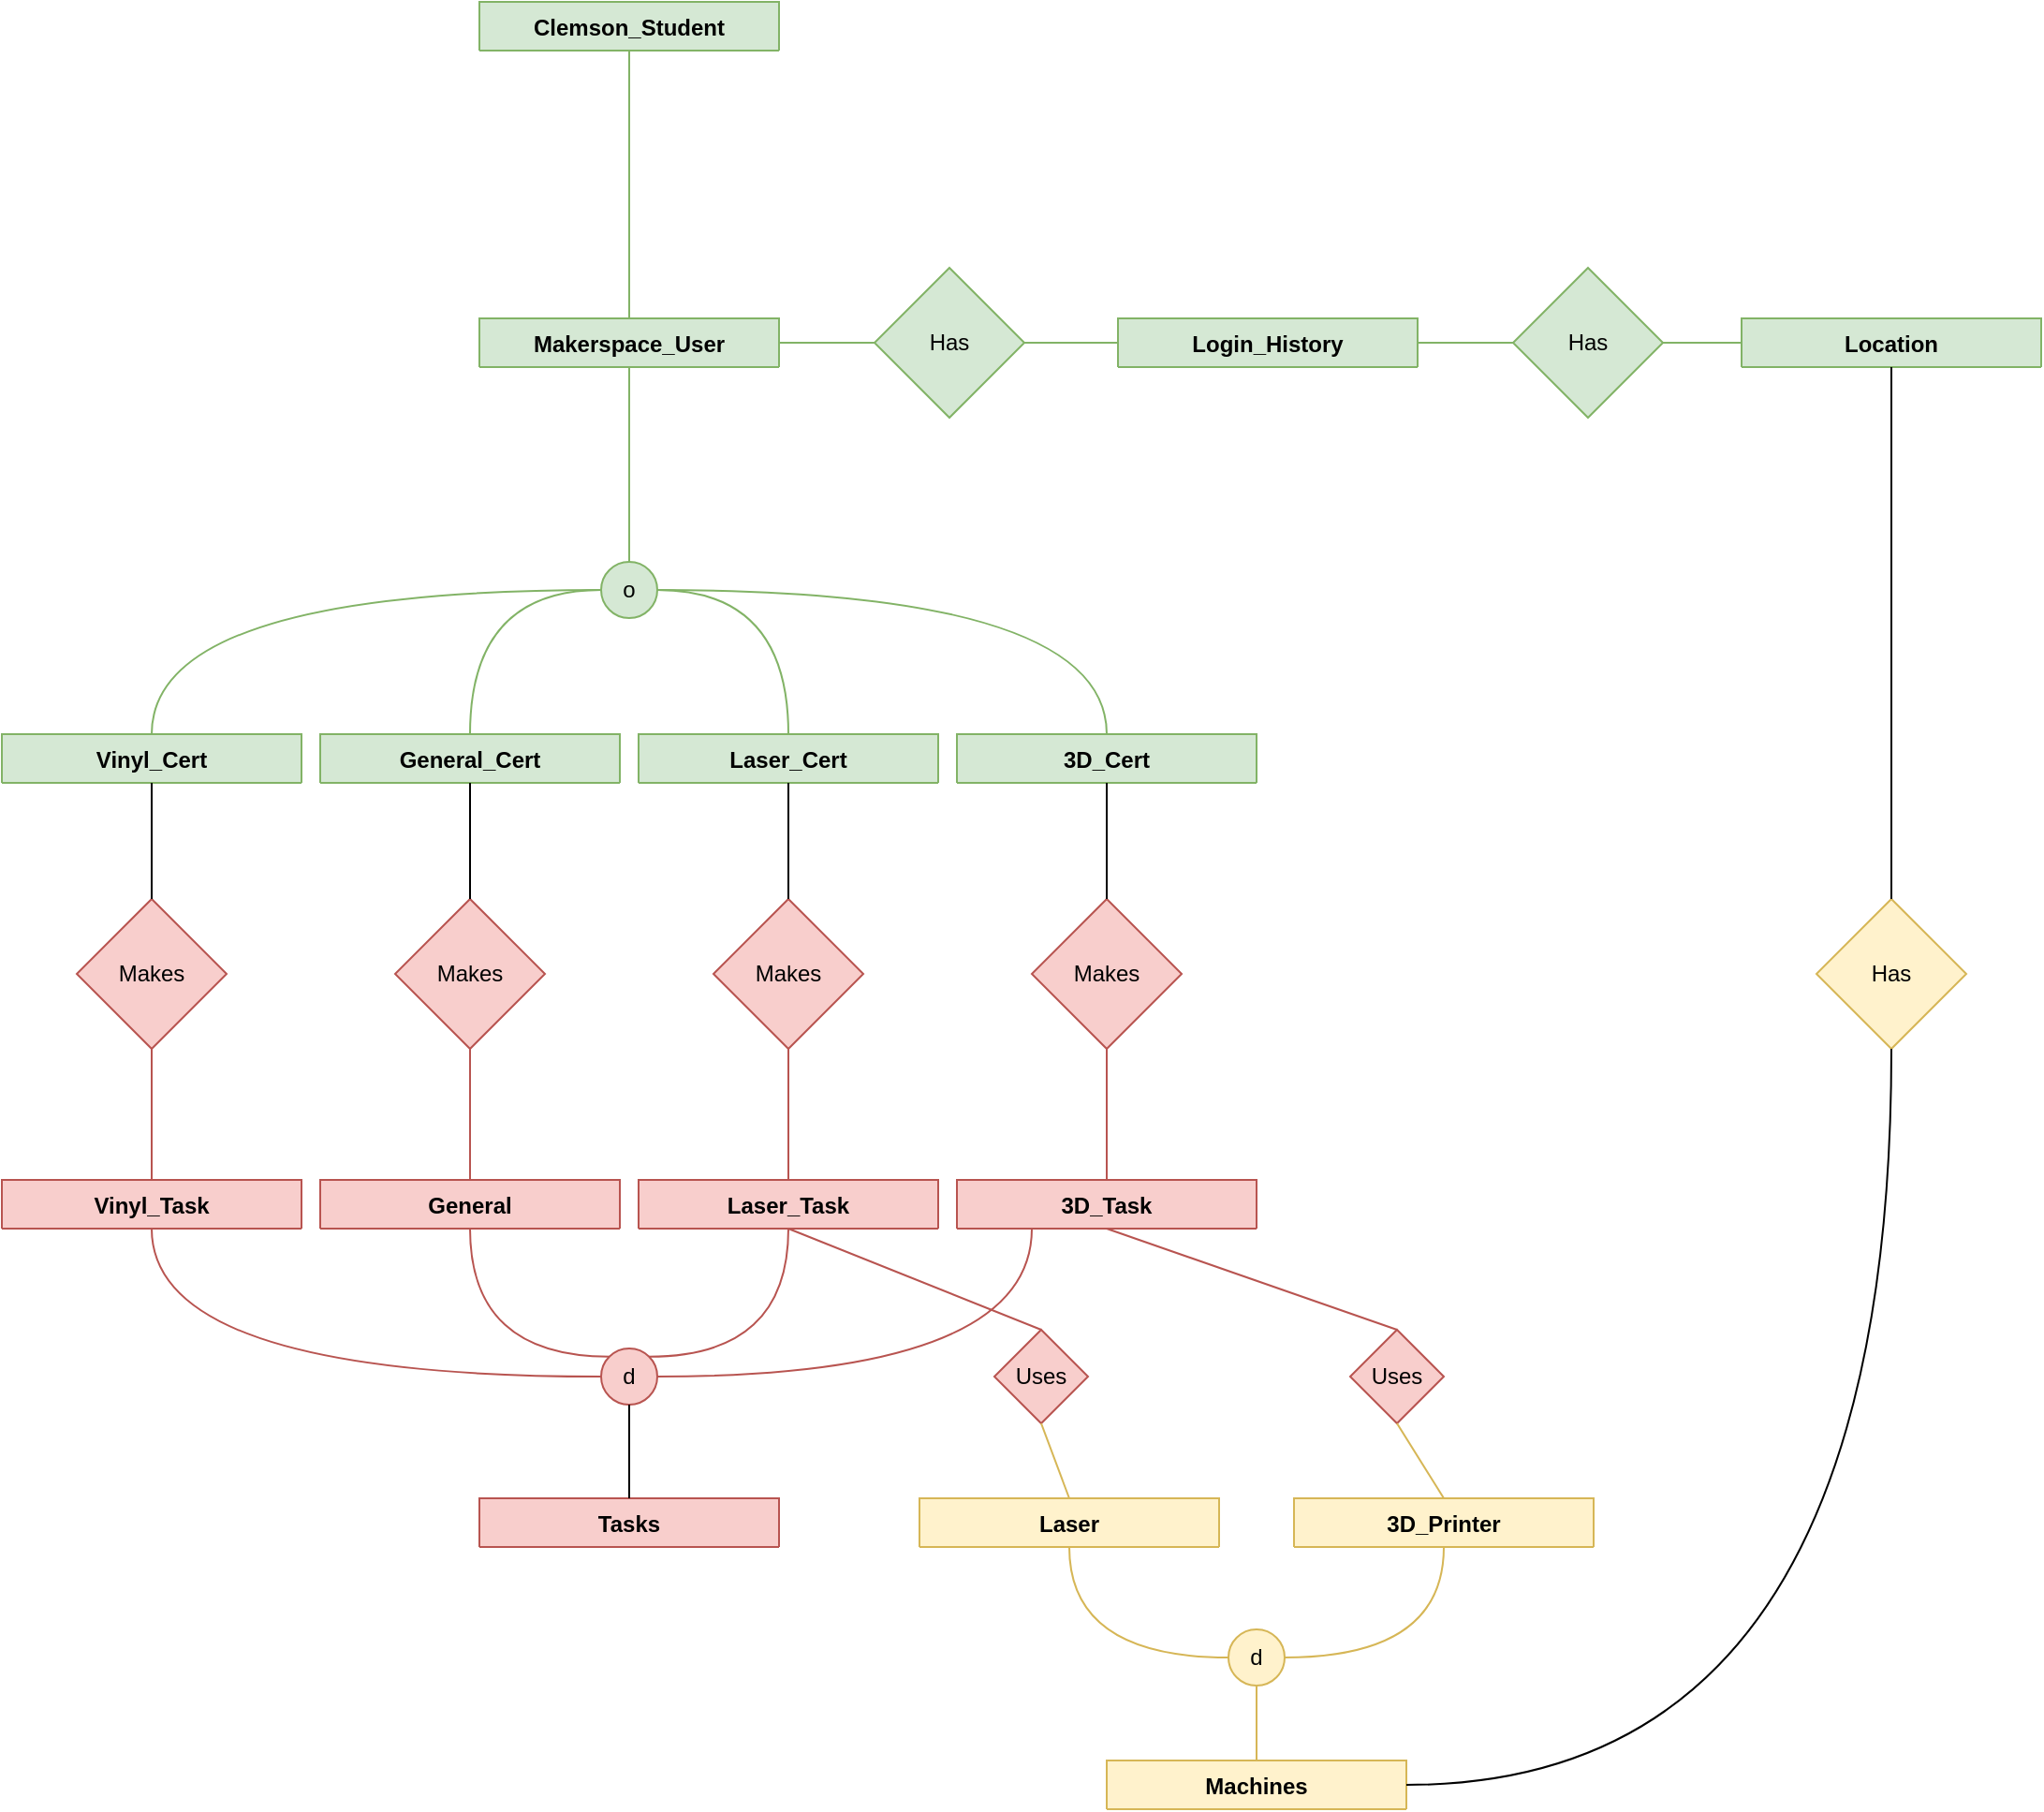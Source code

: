 <mxfile version="12.6.8" type="google"><diagram id="C5RBs43oDa-KdzZeNtuy" name="Page-1"><mxGraphModel dx="1422" dy="704" grid="0" gridSize="10" guides="1" tooltips="1" connect="1" arrows="1" fold="1" page="1" pageScale="1" pageWidth="1169" pageHeight="1654" math="0" shadow="0"><root><mxCell id="WIyWlLk6GJQsqaUBKTNV-0"/><mxCell id="WIyWlLk6GJQsqaUBKTNV-1" parent="WIyWlLk6GJQsqaUBKTNV-0"/><mxCell id="zkfFHV4jXpPFQw0GAbJ--51" value="Tasks" style="swimlane;fontStyle=1;childLayout=stackLayout;horizontal=1;startSize=26;horizontalStack=0;resizeParent=1;resizeLast=0;collapsible=1;marginBottom=0;rounded=0;shadow=0;strokeWidth=1;fillColor=#f8cecc;strokeColor=#b85450;" parent="WIyWlLk6GJQsqaUBKTNV-1" vertex="1" collapsed="1"><mxGeometry x="255" y="1050" width="160" height="26" as="geometry"><mxRectangle x="240" y="1050" width="160" height="78" as="alternateBounds"/></mxGeometry></mxCell><mxCell id="zkfFHV4jXpPFQw0GAbJ--52" value="CustomerId" style="shape=partialRectangle;top=0;left=0;right=0;bottom=1;align=left;verticalAlign=top;fillColor=none;spacingLeft=40;spacingRight=4;overflow=hidden;rotatable=0;points=[[0,0.5],[1,0.5]];portConstraint=eastwest;dropTarget=0;rounded=0;shadow=0;strokeWidth=1;fontStyle=4" parent="zkfFHV4jXpPFQw0GAbJ--51" vertex="1"><mxGeometry y="26" width="160" height="26" as="geometry"/></mxCell><mxCell id="zkfFHV4jXpPFQw0GAbJ--53" value="PK" style="shape=partialRectangle;top=0;left=0;bottom=0;fillColor=none;align=left;verticalAlign=top;spacingLeft=4;spacingRight=4;overflow=hidden;rotatable=0;points=[];portConstraint=eastwest;part=1;" parent="zkfFHV4jXpPFQw0GAbJ--52" vertex="1" connectable="0"><mxGeometry width="36" height="26" as="geometry"/></mxCell><mxCell id="zkfFHV4jXpPFQw0GAbJ--54" value="Name" style="shape=partialRectangle;top=0;left=0;right=0;bottom=0;align=left;verticalAlign=top;fillColor=none;spacingLeft=40;spacingRight=4;overflow=hidden;rotatable=0;points=[[0,0.5],[1,0.5]];portConstraint=eastwest;dropTarget=0;rounded=0;shadow=0;strokeWidth=1;" parent="zkfFHV4jXpPFQw0GAbJ--51" vertex="1"><mxGeometry y="52" width="160" height="26" as="geometry"/></mxCell><mxCell id="zkfFHV4jXpPFQw0GAbJ--55" value="" style="shape=partialRectangle;top=0;left=0;bottom=0;fillColor=none;align=left;verticalAlign=top;spacingLeft=4;spacingRight=4;overflow=hidden;rotatable=0;points=[];portConstraint=eastwest;part=1;" parent="zkfFHV4jXpPFQw0GAbJ--54" vertex="1" connectable="0"><mxGeometry width="36" height="26" as="geometry"/></mxCell><mxCell id="vNiiKmcuxu4YWB3SHlb8-1" value="3D_Task" style="swimlane;fontStyle=1;childLayout=stackLayout;horizontal=1;startSize=26;horizontalStack=0;resizeParent=1;resizeLast=0;collapsible=1;marginBottom=0;rounded=0;shadow=0;strokeWidth=1;fillColor=#f8cecc;strokeColor=#b85450;" parent="WIyWlLk6GJQsqaUBKTNV-1" vertex="1" collapsed="1"><mxGeometry x="510" y="880" width="160" height="26" as="geometry"><mxRectangle x="510" y="880" width="140" height="78" as="alternateBounds"/></mxGeometry></mxCell><mxCell id="vNiiKmcuxu4YWB3SHlb8-2" value="CustomerId" style="shape=partialRectangle;top=0;left=0;right=0;bottom=1;align=left;verticalAlign=top;fillColor=none;spacingLeft=40;spacingRight=4;overflow=hidden;rotatable=0;points=[[0,0.5],[1,0.5]];portConstraint=eastwest;dropTarget=0;rounded=0;shadow=0;strokeWidth=1;fontStyle=4" parent="vNiiKmcuxu4YWB3SHlb8-1" vertex="1"><mxGeometry y="26" width="160" height="26" as="geometry"/></mxCell><mxCell id="vNiiKmcuxu4YWB3SHlb8-3" value="PK" style="shape=partialRectangle;top=0;left=0;bottom=0;fillColor=none;align=left;verticalAlign=top;spacingLeft=4;spacingRight=4;overflow=hidden;rotatable=0;points=[];portConstraint=eastwest;part=1;" parent="vNiiKmcuxu4YWB3SHlb8-2" vertex="1" connectable="0"><mxGeometry width="36" height="26" as="geometry"/></mxCell><mxCell id="vNiiKmcuxu4YWB3SHlb8-4" value="Name" style="shape=partialRectangle;top=0;left=0;right=0;bottom=0;align=left;verticalAlign=top;fillColor=none;spacingLeft=40;spacingRight=4;overflow=hidden;rotatable=0;points=[[0,0.5],[1,0.5]];portConstraint=eastwest;dropTarget=0;rounded=0;shadow=0;strokeWidth=1;" parent="vNiiKmcuxu4YWB3SHlb8-1" vertex="1"><mxGeometry y="52" width="160" height="26" as="geometry"/></mxCell><mxCell id="vNiiKmcuxu4YWB3SHlb8-5" value="" style="shape=partialRectangle;top=0;left=0;bottom=0;fillColor=none;align=left;verticalAlign=top;spacingLeft=4;spacingRight=4;overflow=hidden;rotatable=0;points=[];portConstraint=eastwest;part=1;" parent="vNiiKmcuxu4YWB3SHlb8-4" vertex="1" connectable="0"><mxGeometry width="36" height="26" as="geometry"/></mxCell><mxCell id="vNiiKmcuxu4YWB3SHlb8-6" value="Vinyl_Task" style="swimlane;fontStyle=1;childLayout=stackLayout;horizontal=1;startSize=26;horizontalStack=0;resizeParent=1;resizeLast=0;collapsible=1;marginBottom=0;rounded=0;shadow=0;strokeWidth=1;fillColor=#f8cecc;strokeColor=#b85450;" parent="WIyWlLk6GJQsqaUBKTNV-1" vertex="1" collapsed="1"><mxGeometry y="880" width="160" height="26" as="geometry"><mxRectangle y="880" width="140" height="78" as="alternateBounds"/></mxGeometry></mxCell><mxCell id="vNiiKmcuxu4YWB3SHlb8-7" value="CustomerId" style="shape=partialRectangle;top=0;left=0;right=0;bottom=1;align=left;verticalAlign=top;fillColor=none;spacingLeft=40;spacingRight=4;overflow=hidden;rotatable=0;points=[[0,0.5],[1,0.5]];portConstraint=eastwest;dropTarget=0;rounded=0;shadow=0;strokeWidth=1;fontStyle=4" parent="vNiiKmcuxu4YWB3SHlb8-6" vertex="1"><mxGeometry y="26" width="160" height="26" as="geometry"/></mxCell><mxCell id="vNiiKmcuxu4YWB3SHlb8-8" value="PK" style="shape=partialRectangle;top=0;left=0;bottom=0;fillColor=none;align=left;verticalAlign=top;spacingLeft=4;spacingRight=4;overflow=hidden;rotatable=0;points=[];portConstraint=eastwest;part=1;" parent="vNiiKmcuxu4YWB3SHlb8-7" vertex="1" connectable="0"><mxGeometry width="36" height="26" as="geometry"/></mxCell><mxCell id="vNiiKmcuxu4YWB3SHlb8-9" value="Name" style="shape=partialRectangle;top=0;left=0;right=0;bottom=0;align=left;verticalAlign=top;fillColor=none;spacingLeft=40;spacingRight=4;overflow=hidden;rotatable=0;points=[[0,0.5],[1,0.5]];portConstraint=eastwest;dropTarget=0;rounded=0;shadow=0;strokeWidth=1;" parent="vNiiKmcuxu4YWB3SHlb8-6" vertex="1"><mxGeometry y="52" width="160" height="26" as="geometry"/></mxCell><mxCell id="vNiiKmcuxu4YWB3SHlb8-10" value="" style="shape=partialRectangle;top=0;left=0;bottom=0;fillColor=none;align=left;verticalAlign=top;spacingLeft=4;spacingRight=4;overflow=hidden;rotatable=0;points=[];portConstraint=eastwest;part=1;" parent="vNiiKmcuxu4YWB3SHlb8-9" vertex="1" connectable="0"><mxGeometry width="36" height="26" as="geometry"/></mxCell><mxCell id="vNiiKmcuxu4YWB3SHlb8-11" value="General" style="swimlane;fontStyle=1;childLayout=stackLayout;horizontal=1;startSize=26;horizontalStack=0;resizeParent=1;resizeLast=0;collapsible=1;marginBottom=0;rounded=0;shadow=0;strokeWidth=1;fillColor=#f8cecc;strokeColor=#b85450;" parent="WIyWlLk6GJQsqaUBKTNV-1" vertex="1" collapsed="1"><mxGeometry x="170" y="880" width="160" height="26" as="geometry"><mxRectangle x="170" y="880" width="140" height="78" as="alternateBounds"/></mxGeometry></mxCell><mxCell id="vNiiKmcuxu4YWB3SHlb8-12" value="CustomerId" style="shape=partialRectangle;top=0;left=0;right=0;bottom=1;align=left;verticalAlign=top;fillColor=none;spacingLeft=40;spacingRight=4;overflow=hidden;rotatable=0;points=[[0,0.5],[1,0.5]];portConstraint=eastwest;dropTarget=0;rounded=0;shadow=0;strokeWidth=1;fontStyle=4" parent="vNiiKmcuxu4YWB3SHlb8-11" vertex="1"><mxGeometry y="26" width="160" height="26" as="geometry"/></mxCell><mxCell id="vNiiKmcuxu4YWB3SHlb8-13" value="PK" style="shape=partialRectangle;top=0;left=0;bottom=0;fillColor=none;align=left;verticalAlign=top;spacingLeft=4;spacingRight=4;overflow=hidden;rotatable=0;points=[];portConstraint=eastwest;part=1;" parent="vNiiKmcuxu4YWB3SHlb8-12" vertex="1" connectable="0"><mxGeometry width="36" height="26" as="geometry"/></mxCell><mxCell id="vNiiKmcuxu4YWB3SHlb8-14" value="Name" style="shape=partialRectangle;top=0;left=0;right=0;bottom=0;align=left;verticalAlign=top;fillColor=none;spacingLeft=40;spacingRight=4;overflow=hidden;rotatable=0;points=[[0,0.5],[1,0.5]];portConstraint=eastwest;dropTarget=0;rounded=0;shadow=0;strokeWidth=1;" parent="vNiiKmcuxu4YWB3SHlb8-11" vertex="1"><mxGeometry y="52" width="160" height="26" as="geometry"/></mxCell><mxCell id="vNiiKmcuxu4YWB3SHlb8-15" value="" style="shape=partialRectangle;top=0;left=0;bottom=0;fillColor=none;align=left;verticalAlign=top;spacingLeft=4;spacingRight=4;overflow=hidden;rotatable=0;points=[];portConstraint=eastwest;part=1;" parent="vNiiKmcuxu4YWB3SHlb8-14" vertex="1" connectable="0"><mxGeometry width="36" height="26" as="geometry"/></mxCell><mxCell id="vNiiKmcuxu4YWB3SHlb8-16" value="Laser_Task" style="swimlane;fontStyle=1;childLayout=stackLayout;horizontal=1;startSize=26;horizontalStack=0;resizeParent=1;resizeLast=0;collapsible=1;marginBottom=0;rounded=0;shadow=0;strokeWidth=1;fillColor=#f8cecc;strokeColor=#b85450;" parent="WIyWlLk6GJQsqaUBKTNV-1" vertex="1" collapsed="1"><mxGeometry x="340" y="880" width="160" height="26" as="geometry"><mxRectangle x="340" y="880" width="140" height="78" as="alternateBounds"/></mxGeometry></mxCell><mxCell id="vNiiKmcuxu4YWB3SHlb8-17" value="CustomerId" style="shape=partialRectangle;top=0;left=0;right=0;bottom=1;align=left;verticalAlign=top;fillColor=none;spacingLeft=40;spacingRight=4;overflow=hidden;rotatable=0;points=[[0,0.5],[1,0.5]];portConstraint=eastwest;dropTarget=0;rounded=0;shadow=0;strokeWidth=1;fontStyle=4" parent="vNiiKmcuxu4YWB3SHlb8-16" vertex="1"><mxGeometry y="26" width="160" height="26" as="geometry"/></mxCell><mxCell id="vNiiKmcuxu4YWB3SHlb8-18" value="PK" style="shape=partialRectangle;top=0;left=0;bottom=0;fillColor=none;align=left;verticalAlign=top;spacingLeft=4;spacingRight=4;overflow=hidden;rotatable=0;points=[];portConstraint=eastwest;part=1;" parent="vNiiKmcuxu4YWB3SHlb8-17" vertex="1" connectable="0"><mxGeometry width="36" height="26" as="geometry"/></mxCell><mxCell id="vNiiKmcuxu4YWB3SHlb8-19" value="Name" style="shape=partialRectangle;top=0;left=0;right=0;bottom=0;align=left;verticalAlign=top;fillColor=none;spacingLeft=40;spacingRight=4;overflow=hidden;rotatable=0;points=[[0,0.5],[1,0.5]];portConstraint=eastwest;dropTarget=0;rounded=0;shadow=0;strokeWidth=1;" parent="vNiiKmcuxu4YWB3SHlb8-16" vertex="1"><mxGeometry y="52" width="160" height="26" as="geometry"/></mxCell><mxCell id="vNiiKmcuxu4YWB3SHlb8-20" value="" style="shape=partialRectangle;top=0;left=0;bottom=0;fillColor=none;align=left;verticalAlign=top;spacingLeft=4;spacingRight=4;overflow=hidden;rotatable=0;points=[];portConstraint=eastwest;part=1;" parent="vNiiKmcuxu4YWB3SHlb8-19" vertex="1" connectable="0"><mxGeometry width="36" height="26" as="geometry"/></mxCell><mxCell id="vNiiKmcuxu4YWB3SHlb8-23" value="3D_Cert" style="swimlane;fontStyle=1;childLayout=stackLayout;horizontal=1;startSize=26;horizontalStack=0;resizeParent=1;resizeLast=0;collapsible=1;marginBottom=0;rounded=0;shadow=0;strokeWidth=1;fillColor=#d5e8d4;strokeColor=#82b366;" parent="WIyWlLk6GJQsqaUBKTNV-1" vertex="1" collapsed="1"><mxGeometry x="510" y="642" width="160" height="26" as="geometry"><mxRectangle x="510" y="642" width="140" height="78" as="alternateBounds"/></mxGeometry></mxCell><mxCell id="vNiiKmcuxu4YWB3SHlb8-24" value="CustomerId" style="shape=partialRectangle;top=0;left=0;right=0;bottom=1;align=left;verticalAlign=top;fillColor=none;spacingLeft=40;spacingRight=4;overflow=hidden;rotatable=0;points=[[0,0.5],[1,0.5]];portConstraint=eastwest;dropTarget=0;rounded=0;shadow=0;strokeWidth=1;fontStyle=4" parent="vNiiKmcuxu4YWB3SHlb8-23" vertex="1"><mxGeometry y="26" width="160" height="26" as="geometry"/></mxCell><mxCell id="vNiiKmcuxu4YWB3SHlb8-25" value="PK" style="shape=partialRectangle;top=0;left=0;bottom=0;fillColor=none;align=left;verticalAlign=top;spacingLeft=4;spacingRight=4;overflow=hidden;rotatable=0;points=[];portConstraint=eastwest;part=1;" parent="vNiiKmcuxu4YWB3SHlb8-24" vertex="1" connectable="0"><mxGeometry width="36" height="26" as="geometry"/></mxCell><mxCell id="vNiiKmcuxu4YWB3SHlb8-26" value="Name" style="shape=partialRectangle;top=0;left=0;right=0;bottom=0;align=left;verticalAlign=top;fillColor=none;spacingLeft=40;spacingRight=4;overflow=hidden;rotatable=0;points=[[0,0.5],[1,0.5]];portConstraint=eastwest;dropTarget=0;rounded=0;shadow=0;strokeWidth=1;" parent="vNiiKmcuxu4YWB3SHlb8-23" vertex="1"><mxGeometry y="52" width="160" height="26" as="geometry"/></mxCell><mxCell id="vNiiKmcuxu4YWB3SHlb8-27" value="" style="shape=partialRectangle;top=0;left=0;bottom=0;fillColor=none;align=left;verticalAlign=top;spacingLeft=4;spacingRight=4;overflow=hidden;rotatable=0;points=[];portConstraint=eastwest;part=1;" parent="vNiiKmcuxu4YWB3SHlb8-26" vertex="1" connectable="0"><mxGeometry width="36" height="26" as="geometry"/></mxCell><mxCell id="vNiiKmcuxu4YWB3SHlb8-28" value="Vinyl_Cert" style="swimlane;fontStyle=1;childLayout=stackLayout;horizontal=1;startSize=26;horizontalStack=0;resizeParent=1;resizeLast=0;collapsible=1;marginBottom=0;rounded=0;shadow=0;strokeWidth=1;fillColor=#d5e8d4;strokeColor=#82b366;" parent="WIyWlLk6GJQsqaUBKTNV-1" vertex="1" collapsed="1"><mxGeometry y="642" width="160" height="26" as="geometry"><mxRectangle y="642" width="140" height="78" as="alternateBounds"/></mxGeometry></mxCell><mxCell id="vNiiKmcuxu4YWB3SHlb8-29" value="CustomerId" style="shape=partialRectangle;top=0;left=0;right=0;bottom=1;align=left;verticalAlign=top;fillColor=none;spacingLeft=40;spacingRight=4;overflow=hidden;rotatable=0;points=[[0,0.5],[1,0.5]];portConstraint=eastwest;dropTarget=0;rounded=0;shadow=0;strokeWidth=1;fontStyle=4" parent="vNiiKmcuxu4YWB3SHlb8-28" vertex="1"><mxGeometry y="26" width="160" height="26" as="geometry"/></mxCell><mxCell id="vNiiKmcuxu4YWB3SHlb8-30" value="PK" style="shape=partialRectangle;top=0;left=0;bottom=0;fillColor=none;align=left;verticalAlign=top;spacingLeft=4;spacingRight=4;overflow=hidden;rotatable=0;points=[];portConstraint=eastwest;part=1;" parent="vNiiKmcuxu4YWB3SHlb8-29" vertex="1" connectable="0"><mxGeometry width="36" height="26" as="geometry"/></mxCell><mxCell id="vNiiKmcuxu4YWB3SHlb8-31" value="Name" style="shape=partialRectangle;top=0;left=0;right=0;bottom=0;align=left;verticalAlign=top;fillColor=none;spacingLeft=40;spacingRight=4;overflow=hidden;rotatable=0;points=[[0,0.5],[1,0.5]];portConstraint=eastwest;dropTarget=0;rounded=0;shadow=0;strokeWidth=1;" parent="vNiiKmcuxu4YWB3SHlb8-28" vertex="1"><mxGeometry y="52" width="160" height="26" as="geometry"/></mxCell><mxCell id="vNiiKmcuxu4YWB3SHlb8-32" value="" style="shape=partialRectangle;top=0;left=0;bottom=0;fillColor=none;align=left;verticalAlign=top;spacingLeft=4;spacingRight=4;overflow=hidden;rotatable=0;points=[];portConstraint=eastwest;part=1;" parent="vNiiKmcuxu4YWB3SHlb8-31" vertex="1" connectable="0"><mxGeometry width="36" height="26" as="geometry"/></mxCell><mxCell id="vNiiKmcuxu4YWB3SHlb8-33" value="General_Cert" style="swimlane;fontStyle=1;childLayout=stackLayout;horizontal=1;startSize=26;horizontalStack=0;resizeParent=1;resizeLast=0;collapsible=1;marginBottom=0;rounded=0;shadow=0;strokeWidth=1;fillColor=#d5e8d4;strokeColor=#82b366;" parent="WIyWlLk6GJQsqaUBKTNV-1" vertex="1" collapsed="1"><mxGeometry x="170" y="642" width="160" height="26" as="geometry"><mxRectangle x="170" y="642" width="140" height="78" as="alternateBounds"/></mxGeometry></mxCell><mxCell id="vNiiKmcuxu4YWB3SHlb8-34" value="CustomerId" style="shape=partialRectangle;top=0;left=0;right=0;bottom=1;align=left;verticalAlign=top;fillColor=none;spacingLeft=40;spacingRight=4;overflow=hidden;rotatable=0;points=[[0,0.5],[1,0.5]];portConstraint=eastwest;dropTarget=0;rounded=0;shadow=0;strokeWidth=1;fontStyle=4" parent="vNiiKmcuxu4YWB3SHlb8-33" vertex="1"><mxGeometry y="26" width="160" height="26" as="geometry"/></mxCell><mxCell id="vNiiKmcuxu4YWB3SHlb8-35" value="PK" style="shape=partialRectangle;top=0;left=0;bottom=0;fillColor=none;align=left;verticalAlign=top;spacingLeft=4;spacingRight=4;overflow=hidden;rotatable=0;points=[];portConstraint=eastwest;part=1;" parent="vNiiKmcuxu4YWB3SHlb8-34" vertex="1" connectable="0"><mxGeometry width="36" height="26" as="geometry"/></mxCell><mxCell id="vNiiKmcuxu4YWB3SHlb8-36" value="Name" style="shape=partialRectangle;top=0;left=0;right=0;bottom=0;align=left;verticalAlign=top;fillColor=none;spacingLeft=40;spacingRight=4;overflow=hidden;rotatable=0;points=[[0,0.5],[1,0.5]];portConstraint=eastwest;dropTarget=0;rounded=0;shadow=0;strokeWidth=1;" parent="vNiiKmcuxu4YWB3SHlb8-33" vertex="1"><mxGeometry y="52" width="160" height="26" as="geometry"/></mxCell><mxCell id="vNiiKmcuxu4YWB3SHlb8-37" value="" style="shape=partialRectangle;top=0;left=0;bottom=0;fillColor=none;align=left;verticalAlign=top;spacingLeft=4;spacingRight=4;overflow=hidden;rotatable=0;points=[];portConstraint=eastwest;part=1;" parent="vNiiKmcuxu4YWB3SHlb8-36" vertex="1" connectable="0"><mxGeometry width="36" height="26" as="geometry"/></mxCell><mxCell id="vNiiKmcuxu4YWB3SHlb8-38" value="Laser_Cert" style="swimlane;fontStyle=1;childLayout=stackLayout;horizontal=1;startSize=26;horizontalStack=0;resizeParent=1;resizeLast=0;collapsible=1;marginBottom=0;rounded=0;shadow=0;strokeWidth=1;fillColor=#d5e8d4;strokeColor=#82b366;" parent="WIyWlLk6GJQsqaUBKTNV-1" vertex="1" collapsed="1"><mxGeometry x="340" y="642" width="160" height="26" as="geometry"><mxRectangle x="340" y="642" width="140" height="78" as="alternateBounds"/></mxGeometry></mxCell><mxCell id="vNiiKmcuxu4YWB3SHlb8-39" value="CustomerId" style="shape=partialRectangle;top=0;left=0;right=0;bottom=1;align=left;verticalAlign=top;fillColor=none;spacingLeft=40;spacingRight=4;overflow=hidden;rotatable=0;points=[[0,0.5],[1,0.5]];portConstraint=eastwest;dropTarget=0;rounded=0;shadow=0;strokeWidth=1;fontStyle=4" parent="vNiiKmcuxu4YWB3SHlb8-38" vertex="1"><mxGeometry y="26" width="160" height="26" as="geometry"/></mxCell><mxCell id="vNiiKmcuxu4YWB3SHlb8-40" value="PK" style="shape=partialRectangle;top=0;left=0;bottom=0;fillColor=none;align=left;verticalAlign=top;spacingLeft=4;spacingRight=4;overflow=hidden;rotatable=0;points=[];portConstraint=eastwest;part=1;" parent="vNiiKmcuxu4YWB3SHlb8-39" vertex="1" connectable="0"><mxGeometry width="36" height="26" as="geometry"/></mxCell><mxCell id="vNiiKmcuxu4YWB3SHlb8-41" value="Name" style="shape=partialRectangle;top=0;left=0;right=0;bottom=0;align=left;verticalAlign=top;fillColor=none;spacingLeft=40;spacingRight=4;overflow=hidden;rotatable=0;points=[[0,0.5],[1,0.5]];portConstraint=eastwest;dropTarget=0;rounded=0;shadow=0;strokeWidth=1;" parent="vNiiKmcuxu4YWB3SHlb8-38" vertex="1"><mxGeometry y="52" width="160" height="26" as="geometry"/></mxCell><mxCell id="vNiiKmcuxu4YWB3SHlb8-42" value="" style="shape=partialRectangle;top=0;left=0;bottom=0;fillColor=none;align=left;verticalAlign=top;spacingLeft=4;spacingRight=4;overflow=hidden;rotatable=0;points=[];portConstraint=eastwest;part=1;" parent="vNiiKmcuxu4YWB3SHlb8-41" vertex="1" connectable="0"><mxGeometry width="36" height="26" as="geometry"/></mxCell><mxCell id="vNiiKmcuxu4YWB3SHlb8-43" value="Laser" style="swimlane;fontStyle=1;childLayout=stackLayout;horizontal=1;startSize=26;horizontalStack=0;resizeParent=1;resizeLast=0;collapsible=1;marginBottom=0;rounded=0;shadow=0;strokeWidth=1;fillColor=#fff2cc;strokeColor=#d6b656;" parent="WIyWlLk6GJQsqaUBKTNV-1" vertex="1" collapsed="1"><mxGeometry x="490" y="1050" width="160" height="26" as="geometry"><mxRectangle x="490" y="1050" width="140" height="78" as="alternateBounds"/></mxGeometry></mxCell><mxCell id="vNiiKmcuxu4YWB3SHlb8-44" value="CustomerId" style="shape=partialRectangle;top=0;left=0;right=0;bottom=1;align=left;verticalAlign=top;fillColor=none;spacingLeft=40;spacingRight=4;overflow=hidden;rotatable=0;points=[[0,0.5],[1,0.5]];portConstraint=eastwest;dropTarget=0;rounded=0;shadow=0;strokeWidth=1;fontStyle=4" parent="vNiiKmcuxu4YWB3SHlb8-43" vertex="1"><mxGeometry y="26" width="160" height="26" as="geometry"/></mxCell><mxCell id="vNiiKmcuxu4YWB3SHlb8-45" value="PK" style="shape=partialRectangle;top=0;left=0;bottom=0;fillColor=none;align=left;verticalAlign=top;spacingLeft=4;spacingRight=4;overflow=hidden;rotatable=0;points=[];portConstraint=eastwest;part=1;" parent="vNiiKmcuxu4YWB3SHlb8-44" vertex="1" connectable="0"><mxGeometry width="36" height="26" as="geometry"/></mxCell><mxCell id="vNiiKmcuxu4YWB3SHlb8-46" value="Name" style="shape=partialRectangle;top=0;left=0;right=0;bottom=0;align=left;verticalAlign=top;fillColor=none;spacingLeft=40;spacingRight=4;overflow=hidden;rotatable=0;points=[[0,0.5],[1,0.5]];portConstraint=eastwest;dropTarget=0;rounded=0;shadow=0;strokeWidth=1;" parent="vNiiKmcuxu4YWB3SHlb8-43" vertex="1"><mxGeometry y="52" width="160" height="26" as="geometry"/></mxCell><mxCell id="vNiiKmcuxu4YWB3SHlb8-47" value="" style="shape=partialRectangle;top=0;left=0;bottom=0;fillColor=none;align=left;verticalAlign=top;spacingLeft=4;spacingRight=4;overflow=hidden;rotatable=0;points=[];portConstraint=eastwest;part=1;" parent="vNiiKmcuxu4YWB3SHlb8-46" vertex="1" connectable="0"><mxGeometry width="36" height="26" as="geometry"/></mxCell><mxCell id="vNiiKmcuxu4YWB3SHlb8-48" value="3D_Printer" style="swimlane;fontStyle=1;childLayout=stackLayout;horizontal=1;startSize=26;horizontalStack=0;resizeParent=1;resizeLast=0;collapsible=1;marginBottom=0;rounded=0;shadow=0;strokeWidth=1;fillColor=#fff2cc;strokeColor=#d6b656;" parent="WIyWlLk6GJQsqaUBKTNV-1" vertex="1" collapsed="1"><mxGeometry x="690" y="1050" width="160" height="26" as="geometry"><mxRectangle x="690" y="1050" width="140" height="78" as="alternateBounds"/></mxGeometry></mxCell><mxCell id="vNiiKmcuxu4YWB3SHlb8-49" value="CustomerId" style="shape=partialRectangle;top=0;left=0;right=0;bottom=1;align=left;verticalAlign=top;fillColor=none;spacingLeft=40;spacingRight=4;overflow=hidden;rotatable=0;points=[[0,0.5],[1,0.5]];portConstraint=eastwest;dropTarget=0;rounded=0;shadow=0;strokeWidth=1;fontStyle=4" parent="vNiiKmcuxu4YWB3SHlb8-48" vertex="1"><mxGeometry y="26" width="160" height="26" as="geometry"/></mxCell><mxCell id="vNiiKmcuxu4YWB3SHlb8-50" value="PK" style="shape=partialRectangle;top=0;left=0;bottom=0;fillColor=none;align=left;verticalAlign=top;spacingLeft=4;spacingRight=4;overflow=hidden;rotatable=0;points=[];portConstraint=eastwest;part=1;" parent="vNiiKmcuxu4YWB3SHlb8-49" vertex="1" connectable="0"><mxGeometry width="36" height="26" as="geometry"/></mxCell><mxCell id="vNiiKmcuxu4YWB3SHlb8-51" value="Name" style="shape=partialRectangle;top=0;left=0;right=0;bottom=0;align=left;verticalAlign=top;fillColor=none;spacingLeft=40;spacingRight=4;overflow=hidden;rotatable=0;points=[[0,0.5],[1,0.5]];portConstraint=eastwest;dropTarget=0;rounded=0;shadow=0;strokeWidth=1;" parent="vNiiKmcuxu4YWB3SHlb8-48" vertex="1"><mxGeometry y="52" width="160" height="26" as="geometry"/></mxCell><mxCell id="vNiiKmcuxu4YWB3SHlb8-52" value="" style="shape=partialRectangle;top=0;left=0;bottom=0;fillColor=none;align=left;verticalAlign=top;spacingLeft=4;spacingRight=4;overflow=hidden;rotatable=0;points=[];portConstraint=eastwest;part=1;" parent="vNiiKmcuxu4YWB3SHlb8-51" vertex="1" connectable="0"><mxGeometry width="36" height="26" as="geometry"/></mxCell><mxCell id="vNiiKmcuxu4YWB3SHlb8-54" value="Machines" style="swimlane;fontStyle=1;childLayout=stackLayout;horizontal=1;startSize=26;horizontalStack=0;resizeParent=1;resizeLast=0;collapsible=1;marginBottom=0;rounded=0;shadow=0;strokeWidth=1;fillColor=#fff2cc;strokeColor=#d6b656;" parent="WIyWlLk6GJQsqaUBKTNV-1" vertex="1" collapsed="1"><mxGeometry x="590" y="1190" width="160" height="26" as="geometry"><mxRectangle x="590" y="1190" width="160" height="78" as="alternateBounds"/></mxGeometry></mxCell><mxCell id="vNiiKmcuxu4YWB3SHlb8-55" value="CustomerId" style="shape=partialRectangle;top=0;left=0;right=0;bottom=1;align=left;verticalAlign=top;fillColor=none;spacingLeft=40;spacingRight=4;overflow=hidden;rotatable=0;points=[[0,0.5],[1,0.5]];portConstraint=eastwest;dropTarget=0;rounded=0;shadow=0;strokeWidth=1;fontStyle=4" parent="vNiiKmcuxu4YWB3SHlb8-54" vertex="1"><mxGeometry y="26" width="160" height="26" as="geometry"/></mxCell><mxCell id="vNiiKmcuxu4YWB3SHlb8-56" value="PK" style="shape=partialRectangle;top=0;left=0;bottom=0;fillColor=none;align=left;verticalAlign=top;spacingLeft=4;spacingRight=4;overflow=hidden;rotatable=0;points=[];portConstraint=eastwest;part=1;" parent="vNiiKmcuxu4YWB3SHlb8-55" vertex="1" connectable="0"><mxGeometry width="36" height="26" as="geometry"/></mxCell><mxCell id="vNiiKmcuxu4YWB3SHlb8-57" value="Name" style="shape=partialRectangle;top=0;left=0;right=0;bottom=0;align=left;verticalAlign=top;fillColor=none;spacingLeft=40;spacingRight=4;overflow=hidden;rotatable=0;points=[[0,0.5],[1,0.5]];portConstraint=eastwest;dropTarget=0;rounded=0;shadow=0;strokeWidth=1;" parent="vNiiKmcuxu4YWB3SHlb8-54" vertex="1"><mxGeometry y="52" width="160" height="26" as="geometry"/></mxCell><mxCell id="vNiiKmcuxu4YWB3SHlb8-58" value="" style="shape=partialRectangle;top=0;left=0;bottom=0;fillColor=none;align=left;verticalAlign=top;spacingLeft=4;spacingRight=4;overflow=hidden;rotatable=0;points=[];portConstraint=eastwest;part=1;" parent="vNiiKmcuxu4YWB3SHlb8-57" vertex="1" connectable="0"><mxGeometry width="36" height="26" as="geometry"/></mxCell><mxCell id="vNiiKmcuxu4YWB3SHlb8-59" value="Makes" style="rhombus;whiteSpace=wrap;html=1;fillColor=#f8cecc;strokeColor=#b85450;" parent="WIyWlLk6GJQsqaUBKTNV-1" vertex="1"><mxGeometry x="210" y="730" width="80" height="80" as="geometry"/></mxCell><mxCell id="vNiiKmcuxu4YWB3SHlb8-60" value="Makes" style="rhombus;whiteSpace=wrap;html=1;fillColor=#f8cecc;strokeColor=#b85450;" parent="WIyWlLk6GJQsqaUBKTNV-1" vertex="1"><mxGeometry x="40" y="730" width="80" height="80" as="geometry"/></mxCell><mxCell id="vNiiKmcuxu4YWB3SHlb8-61" value="Makes" style="rhombus;whiteSpace=wrap;html=1;fillColor=#f8cecc;strokeColor=#b85450;" parent="WIyWlLk6GJQsqaUBKTNV-1" vertex="1"><mxGeometry x="380" y="730" width="80" height="80" as="geometry"/></mxCell><mxCell id="vNiiKmcuxu4YWB3SHlb8-62" value="Makes" style="rhombus;whiteSpace=wrap;html=1;fillColor=#f8cecc;strokeColor=#b85450;" parent="WIyWlLk6GJQsqaUBKTNV-1" vertex="1"><mxGeometry x="550" y="730" width="80" height="80" as="geometry"/></mxCell><mxCell id="vNiiKmcuxu4YWB3SHlb8-63" value="Uses" style="rhombus;whiteSpace=wrap;html=1;fillColor=#f8cecc;strokeColor=#b85450;" parent="WIyWlLk6GJQsqaUBKTNV-1" vertex="1"><mxGeometry x="530" y="960" width="50" height="50" as="geometry"/></mxCell><mxCell id="vNiiKmcuxu4YWB3SHlb8-65" value="Uses" style="rhombus;whiteSpace=wrap;html=1;fillColor=#f8cecc;strokeColor=#b85450;" parent="WIyWlLk6GJQsqaUBKTNV-1" vertex="1"><mxGeometry x="720" y="960" width="50" height="50" as="geometry"/></mxCell><mxCell id="vNiiKmcuxu4YWB3SHlb8-68" value="" style="endArrow=none;html=1;exitX=0.5;exitY=0;exitDx=0;exitDy=0;entryX=0.5;entryY=1;entryDx=0;entryDy=0;" parent="WIyWlLk6GJQsqaUBKTNV-1" source="vNiiKmcuxu4YWB3SHlb8-61" target="vNiiKmcuxu4YWB3SHlb8-38" edge="1"><mxGeometry width="50" height="50" relative="1" as="geometry"><mxPoint x="460" y="790" as="sourcePoint"/><mxPoint x="410" y="720" as="targetPoint"/></mxGeometry></mxCell><mxCell id="vNiiKmcuxu4YWB3SHlb8-69" value="" style="endArrow=none;html=1;entryX=0.5;entryY=1;entryDx=0;entryDy=0;exitX=0.5;exitY=0;exitDx=0;exitDy=0;fillColor=#f8cecc;strokeColor=#b85450;" parent="WIyWlLk6GJQsqaUBKTNV-1" source="vNiiKmcuxu4YWB3SHlb8-16" target="vNiiKmcuxu4YWB3SHlb8-61" edge="1"><mxGeometry width="50" height="50" relative="1" as="geometry"><mxPoint x="310" y="850" as="sourcePoint"/><mxPoint x="360" y="800" as="targetPoint"/></mxGeometry></mxCell><mxCell id="vNiiKmcuxu4YWB3SHlb8-70" value="" style="endArrow=none;html=1;exitX=0.5;exitY=0;exitDx=0;exitDy=0;entryX=0.5;entryY=1;entryDx=0;entryDy=0;" parent="WIyWlLk6GJQsqaUBKTNV-1" source="vNiiKmcuxu4YWB3SHlb8-59" target="vNiiKmcuxu4YWB3SHlb8-33" edge="1"><mxGeometry width="50" height="50" relative="1" as="geometry"><mxPoint x="280" y="730" as="sourcePoint"/><mxPoint x="330" y="680" as="targetPoint"/></mxGeometry></mxCell><mxCell id="vNiiKmcuxu4YWB3SHlb8-71" value="" style="endArrow=none;html=1;exitX=0.5;exitY=0;exitDx=0;exitDy=0;fillColor=#f8cecc;strokeColor=#b85450;" parent="WIyWlLk6GJQsqaUBKTNV-1" source="vNiiKmcuxu4YWB3SHlb8-11" target="vNiiKmcuxu4YWB3SHlb8-59" edge="1"><mxGeometry width="50" height="50" relative="1" as="geometry"><mxPoint x="140" y="840" as="sourcePoint"/><mxPoint x="190" y="790" as="targetPoint"/></mxGeometry></mxCell><mxCell id="vNiiKmcuxu4YWB3SHlb8-72" value="" style="endArrow=none;html=1;exitX=0.5;exitY=0;exitDx=0;exitDy=0;entryX=0.5;entryY=1;entryDx=0;entryDy=0;" parent="WIyWlLk6GJQsqaUBKTNV-1" source="vNiiKmcuxu4YWB3SHlb8-60" target="vNiiKmcuxu4YWB3SHlb8-28" edge="1"><mxGeometry width="50" height="50" relative="1" as="geometry"><mxPoint x="130" y="760" as="sourcePoint"/><mxPoint x="180" y="710" as="targetPoint"/></mxGeometry></mxCell><mxCell id="vNiiKmcuxu4YWB3SHlb8-73" value="" style="endArrow=none;html=1;exitX=0.5;exitY=1;exitDx=0;exitDy=0;entryX=0.5;entryY=0;entryDx=0;entryDy=0;fillColor=#f8cecc;strokeColor=#b85450;" parent="WIyWlLk6GJQsqaUBKTNV-1" source="vNiiKmcuxu4YWB3SHlb8-60" target="vNiiKmcuxu4YWB3SHlb8-6" edge="1"><mxGeometry width="50" height="50" relative="1" as="geometry"><mxPoint x="140" y="840" as="sourcePoint"/><mxPoint x="190" y="790" as="targetPoint"/></mxGeometry></mxCell><mxCell id="vNiiKmcuxu4YWB3SHlb8-75" value="" style="endArrow=none;html=1;exitX=0.5;exitY=0;exitDx=0;exitDy=0;entryX=0.5;entryY=1;entryDx=0;entryDy=0;fillColor=#f8cecc;strokeColor=#b85450;" parent="WIyWlLk6GJQsqaUBKTNV-1" source="vNiiKmcuxu4YWB3SHlb8-1" target="vNiiKmcuxu4YWB3SHlb8-62" edge="1"><mxGeometry width="50" height="50" relative="1" as="geometry"><mxPoint x="630" y="860" as="sourcePoint"/><mxPoint x="680" y="810" as="targetPoint"/></mxGeometry></mxCell><mxCell id="vNiiKmcuxu4YWB3SHlb8-76" value="" style="endArrow=none;html=1;entryX=0.5;entryY=1;entryDx=0;entryDy=0;exitX=0.5;exitY=0;exitDx=0;exitDy=0;fillColor=#f8cecc;strokeColor=#b85450;" parent="WIyWlLk6GJQsqaUBKTNV-1" source="vNiiKmcuxu4YWB3SHlb8-63" target="vNiiKmcuxu4YWB3SHlb8-16" edge="1"><mxGeometry width="50" height="50" relative="1" as="geometry"><mxPoint x="390" y="990" as="sourcePoint"/><mxPoint x="440" y="940" as="targetPoint"/></mxGeometry></mxCell><mxCell id="vNiiKmcuxu4YWB3SHlb8-77" value="" style="endArrow=none;html=1;entryX=0.5;entryY=1;entryDx=0;entryDy=0;exitX=0.5;exitY=0;exitDx=0;exitDy=0;fillColor=#f8cecc;strokeColor=#b85450;" parent="WIyWlLk6GJQsqaUBKTNV-1" source="vNiiKmcuxu4YWB3SHlb8-65" target="vNiiKmcuxu4YWB3SHlb8-1" edge="1"><mxGeometry width="50" height="50" relative="1" as="geometry"><mxPoint x="620" y="960" as="sourcePoint"/><mxPoint x="620" y="930" as="targetPoint"/></mxGeometry></mxCell><mxCell id="vNiiKmcuxu4YWB3SHlb8-78" value="" style="endArrow=none;html=1;exitX=0.5;exitY=1;exitDx=0;exitDy=0;entryX=0.5;entryY=0;entryDx=0;entryDy=0;fillColor=#fff2cc;strokeColor=#d6b656;" parent="WIyWlLk6GJQsqaUBKTNV-1" source="vNiiKmcuxu4YWB3SHlb8-63" target="vNiiKmcuxu4YWB3SHlb8-43" edge="1"><mxGeometry width="50" height="50" relative="1" as="geometry"><mxPoint x="560" y="1030" as="sourcePoint"/><mxPoint x="610" y="980" as="targetPoint"/></mxGeometry></mxCell><mxCell id="vNiiKmcuxu4YWB3SHlb8-79" value="" style="endArrow=none;html=1;exitX=0.5;exitY=1;exitDx=0;exitDy=0;entryX=0.5;entryY=0;entryDx=0;entryDy=0;fillColor=#fff2cc;strokeColor=#d6b656;" parent="WIyWlLk6GJQsqaUBKTNV-1" source="vNiiKmcuxu4YWB3SHlb8-65" target="vNiiKmcuxu4YWB3SHlb8-48" edge="1"><mxGeometry width="50" height="50" relative="1" as="geometry"><mxPoint x="790" y="1000" as="sourcePoint"/><mxPoint x="840" y="950" as="targetPoint"/></mxGeometry></mxCell><mxCell id="vNiiKmcuxu4YWB3SHlb8-80" value="" style="endArrow=none;html=1;exitX=0.5;exitY=0;exitDx=0;exitDy=0;entryX=0.5;entryY=1;entryDx=0;entryDy=0;" parent="WIyWlLk6GJQsqaUBKTNV-1" source="vNiiKmcuxu4YWB3SHlb8-62" target="vNiiKmcuxu4YWB3SHlb8-23" edge="1"><mxGeometry width="50" height="50" relative="1" as="geometry"><mxPoint x="690" y="750" as="sourcePoint"/><mxPoint x="740" y="700" as="targetPoint"/></mxGeometry></mxCell><mxCell id="vNiiKmcuxu4YWB3SHlb8-81" value="d" style="ellipse;whiteSpace=wrap;html=1;aspect=fixed;fillColor=#f8cecc;strokeColor=#b85450;" parent="WIyWlLk6GJQsqaUBKTNV-1" vertex="1"><mxGeometry x="320" y="970" width="30" height="30" as="geometry"/></mxCell><mxCell id="vNiiKmcuxu4YWB3SHlb8-84" value="" style="endArrow=none;html=1;strokeColor=#b85450;edgeStyle=orthogonalEdgeStyle;curved=1;entryX=0;entryY=0.5;entryDx=0;entryDy=0;exitX=0.5;exitY=1;exitDx=0;exitDy=0;fillColor=#f8cecc;" parent="WIyWlLk6GJQsqaUBKTNV-1" source="vNiiKmcuxu4YWB3SHlb8-6" target="vNiiKmcuxu4YWB3SHlb8-81" edge="1"><mxGeometry width="50" height="50" relative="1" as="geometry"><mxPoint x="160" y="1050" as="sourcePoint"/><mxPoint x="210" y="1000" as="targetPoint"/></mxGeometry></mxCell><mxCell id="vNiiKmcuxu4YWB3SHlb8-85" value="" style="endArrow=none;html=1;strokeColor=#b85450;edgeStyle=orthogonalEdgeStyle;curved=1;entryX=0;entryY=0;entryDx=0;entryDy=0;exitX=0.5;exitY=1;exitDx=0;exitDy=0;fillColor=#f8cecc;" parent="WIyWlLk6GJQsqaUBKTNV-1" source="vNiiKmcuxu4YWB3SHlb8-11" target="vNiiKmcuxu4YWB3SHlb8-81" edge="1"><mxGeometry width="50" height="50" relative="1" as="geometry"><mxPoint x="200" y="931" as="sourcePoint"/><mxPoint x="440" y="1010" as="targetPoint"/><Array as="points"><mxPoint x="250" y="974"/></Array></mxGeometry></mxCell><mxCell id="vNiiKmcuxu4YWB3SHlb8-86" value="" style="endArrow=none;html=1;strokeColor=#b85450;edgeStyle=orthogonalEdgeStyle;curved=1;entryX=0.25;entryY=1;entryDx=0;entryDy=0;exitX=1;exitY=0.5;exitDx=0;exitDy=0;fillColor=#f8cecc;" parent="WIyWlLk6GJQsqaUBKTNV-1" source="vNiiKmcuxu4YWB3SHlb8-81" target="vNiiKmcuxu4YWB3SHlb8-1" edge="1"><mxGeometry width="50" height="50" relative="1" as="geometry"><mxPoint x="350" y="940" as="sourcePoint"/><mxPoint x="590" y="1019" as="targetPoint"/></mxGeometry></mxCell><mxCell id="vNiiKmcuxu4YWB3SHlb8-88" value="" style="endArrow=none;html=1;strokeColor=#b85450;edgeStyle=orthogonalEdgeStyle;curved=1;exitX=1;exitY=0;exitDx=0;exitDy=0;entryX=0.5;entryY=1;entryDx=0;entryDy=0;fillColor=#f8cecc;" parent="WIyWlLk6GJQsqaUBKTNV-1" source="vNiiKmcuxu4YWB3SHlb8-81" target="vNiiKmcuxu4YWB3SHlb8-16" edge="1"><mxGeometry width="50" height="50" relative="1" as="geometry"><mxPoint x="434.393" y="974.393" as="sourcePoint"/><mxPoint x="400" y="920" as="targetPoint"/><Array as="points"><mxPoint x="420" y="974"/></Array></mxGeometry></mxCell><mxCell id="vNiiKmcuxu4YWB3SHlb8-89" value="" style="endArrow=none;html=1;strokeColor=#000000;entryX=0.5;entryY=1;entryDx=0;entryDy=0;exitX=0.5;exitY=0;exitDx=0;exitDy=0;" parent="WIyWlLk6GJQsqaUBKTNV-1" source="zkfFHV4jXpPFQw0GAbJ--51" target="vNiiKmcuxu4YWB3SHlb8-81" edge="1"><mxGeometry width="50" height="50" relative="1" as="geometry"><mxPoint x="160" y="1050" as="sourcePoint"/><mxPoint x="210" y="1000" as="targetPoint"/></mxGeometry></mxCell><mxCell id="vNiiKmcuxu4YWB3SHlb8-90" value="Makerspace_User" style="swimlane;fontStyle=1;childLayout=stackLayout;horizontal=1;startSize=26;horizontalStack=0;resizeParent=1;resizeLast=0;collapsible=1;marginBottom=0;rounded=0;shadow=0;strokeWidth=1;fillColor=#d5e8d4;strokeColor=#82b366;" parent="WIyWlLk6GJQsqaUBKTNV-1" vertex="1" collapsed="1"><mxGeometry x="255" y="420" width="160" height="26" as="geometry"><mxRectangle x="255" y="420" width="160" height="78" as="alternateBounds"/></mxGeometry></mxCell><mxCell id="vNiiKmcuxu4YWB3SHlb8-91" value="CustomerId" style="shape=partialRectangle;top=0;left=0;right=0;bottom=1;align=left;verticalAlign=top;fillColor=none;spacingLeft=40;spacingRight=4;overflow=hidden;rotatable=0;points=[[0,0.5],[1,0.5]];portConstraint=eastwest;dropTarget=0;rounded=0;shadow=0;strokeWidth=1;fontStyle=4" parent="vNiiKmcuxu4YWB3SHlb8-90" vertex="1"><mxGeometry y="26" width="160" height="26" as="geometry"/></mxCell><mxCell id="vNiiKmcuxu4YWB3SHlb8-92" value="PK" style="shape=partialRectangle;top=0;left=0;bottom=0;fillColor=none;align=left;verticalAlign=top;spacingLeft=4;spacingRight=4;overflow=hidden;rotatable=0;points=[];portConstraint=eastwest;part=1;" parent="vNiiKmcuxu4YWB3SHlb8-91" vertex="1" connectable="0"><mxGeometry width="36" height="26" as="geometry"/></mxCell><mxCell id="vNiiKmcuxu4YWB3SHlb8-93" value="Name" style="shape=partialRectangle;top=0;left=0;right=0;bottom=0;align=left;verticalAlign=top;fillColor=none;spacingLeft=40;spacingRight=4;overflow=hidden;rotatable=0;points=[[0,0.5],[1,0.5]];portConstraint=eastwest;dropTarget=0;rounded=0;shadow=0;strokeWidth=1;" parent="vNiiKmcuxu4YWB3SHlb8-90" vertex="1"><mxGeometry y="52" width="160" height="26" as="geometry"/></mxCell><mxCell id="vNiiKmcuxu4YWB3SHlb8-94" value="" style="shape=partialRectangle;top=0;left=0;bottom=0;fillColor=none;align=left;verticalAlign=top;spacingLeft=4;spacingRight=4;overflow=hidden;rotatable=0;points=[];portConstraint=eastwest;part=1;" parent="vNiiKmcuxu4YWB3SHlb8-93" vertex="1" connectable="0"><mxGeometry width="36" height="26" as="geometry"/></mxCell><mxCell id="vNiiKmcuxu4YWB3SHlb8-95" value="o" style="ellipse;whiteSpace=wrap;html=1;aspect=fixed;fillColor=#d5e8d4;strokeColor=#82b366;" parent="WIyWlLk6GJQsqaUBKTNV-1" vertex="1"><mxGeometry x="320" y="550" width="30" height="30" as="geometry"/></mxCell><mxCell id="vNiiKmcuxu4YWB3SHlb8-97" value="" style="endArrow=none;html=1;strokeColor=#82b366;edgeStyle=orthogonalEdgeStyle;curved=1;exitX=1;exitY=0.5;exitDx=0;exitDy=0;entryX=0.5;entryY=0;entryDx=0;entryDy=0;fillColor=#d5e8d4;" parent="WIyWlLk6GJQsqaUBKTNV-1" source="vNiiKmcuxu4YWB3SHlb8-95" target="vNiiKmcuxu4YWB3SHlb8-38" edge="1"><mxGeometry width="50" height="50" relative="1" as="geometry"><mxPoint x="442.8" y="511.6" as="sourcePoint"/><mxPoint x="420" y="565" as="targetPoint"/><Array as="points"><mxPoint x="420" y="565"/></Array></mxGeometry></mxCell><mxCell id="vNiiKmcuxu4YWB3SHlb8-98" value="" style="endArrow=none;html=1;strokeColor=#82b366;edgeStyle=orthogonalEdgeStyle;curved=1;entryX=0.5;entryY=0;entryDx=0;entryDy=0;exitX=0;exitY=0.5;exitDx=0;exitDy=0;fillColor=#d5e8d4;" parent="WIyWlLk6GJQsqaUBKTNV-1" source="vNiiKmcuxu4YWB3SHlb8-95" target="vNiiKmcuxu4YWB3SHlb8-33" edge="1"><mxGeometry width="50" height="50" relative="1" as="geometry"><mxPoint x="230" y="550.8" as="sourcePoint"/><mxPoint x="304.393" y="619.193" as="targetPoint"/><Array as="points"><mxPoint x="250" y="565"/></Array></mxGeometry></mxCell><mxCell id="vNiiKmcuxu4YWB3SHlb8-99" value="" style="endArrow=none;html=1;strokeColor=#82b366;edgeStyle=orthogonalEdgeStyle;curved=1;entryX=0.5;entryY=0;entryDx=0;entryDy=0;exitX=1;exitY=0.5;exitDx=0;exitDy=0;fillColor=#d5e8d4;" parent="WIyWlLk6GJQsqaUBKTNV-1" source="vNiiKmcuxu4YWB3SHlb8-95" target="vNiiKmcuxu4YWB3SHlb8-23" edge="1"><mxGeometry width="50" height="50" relative="1" as="geometry"><mxPoint x="455.61" y="550" as="sourcePoint"/><mxPoint x="530.003" y="629.193" as="targetPoint"/><Array as="points"><mxPoint x="590" y="565"/></Array></mxGeometry></mxCell><mxCell id="vNiiKmcuxu4YWB3SHlb8-101" value="" style="endArrow=none;html=1;strokeColor=#82b366;edgeStyle=orthogonalEdgeStyle;curved=1;entryX=0;entryY=0.5;entryDx=0;entryDy=0;exitX=0.5;exitY=0;exitDx=0;exitDy=0;fillColor=#d5e8d4;" parent="WIyWlLk6GJQsqaUBKTNV-1" source="vNiiKmcuxu4YWB3SHlb8-28" target="vNiiKmcuxu4YWB3SHlb8-95" edge="1"><mxGeometry width="50" height="50" relative="1" as="geometry"><mxPoint x="40" y="490" as="sourcePoint"/><mxPoint x="280" y="567" as="targetPoint"/><Array as="points"><mxPoint x="80" y="565"/></Array></mxGeometry></mxCell><mxCell id="vNiiKmcuxu4YWB3SHlb8-102" value="" style="endArrow=none;html=1;strokeColor=#82b366;exitX=0.5;exitY=0;exitDx=0;exitDy=0;entryX=0.5;entryY=1;entryDx=0;entryDy=0;fillColor=#d5e8d4;" parent="WIyWlLk6GJQsqaUBKTNV-1" source="vNiiKmcuxu4YWB3SHlb8-95" target="vNiiKmcuxu4YWB3SHlb8-90" edge="1"><mxGeometry width="50" height="50" relative="1" as="geometry"><mxPoint x="150" y="560" as="sourcePoint"/><mxPoint x="335" y="510" as="targetPoint"/></mxGeometry></mxCell><mxCell id="vNiiKmcuxu4YWB3SHlb8-103" value="d" style="ellipse;whiteSpace=wrap;html=1;aspect=fixed;fillColor=#fff2cc;strokeColor=#d6b656;" parent="WIyWlLk6GJQsqaUBKTNV-1" vertex="1"><mxGeometry x="655" y="1120" width="30" height="30" as="geometry"/></mxCell><mxCell id="vNiiKmcuxu4YWB3SHlb8-104" value="" style="endArrow=none;html=1;strokeColor=#d6b656;edgeStyle=orthogonalEdgeStyle;curved=1;entryX=0;entryY=0.5;entryDx=0;entryDy=0;exitX=0.5;exitY=1;exitDx=0;exitDy=0;fillColor=#fff2cc;" parent="WIyWlLk6GJQsqaUBKTNV-1" source="vNiiKmcuxu4YWB3SHlb8-43" target="vNiiKmcuxu4YWB3SHlb8-103" edge="1"><mxGeometry width="50" height="50" relative="1" as="geometry"><mxPoint x="575.61" y="1090" as="sourcePoint"/><mxPoint x="650.003" y="1139.993" as="targetPoint"/><Array as="points"><mxPoint x="570" y="1135"/></Array></mxGeometry></mxCell><mxCell id="vNiiKmcuxu4YWB3SHlb8-105" value="" style="endArrow=none;html=1;strokeColor=#d6b656;edgeStyle=orthogonalEdgeStyle;curved=1;exitX=1;exitY=0.5;exitDx=0;exitDy=0;entryX=0.5;entryY=1;entryDx=0;entryDy=0;fillColor=#fff2cc;" parent="WIyWlLk6GJQsqaUBKTNV-1" source="vNiiKmcuxu4YWB3SHlb8-103" target="vNiiKmcuxu4YWB3SHlb8-48" edge="1"><mxGeometry width="50" height="50" relative="1" as="geometry"><mxPoint x="707.807" y="1149.993" as="sourcePoint"/><mxPoint x="782.2" y="1081.6" as="targetPoint"/><Array as="points"><mxPoint x="770" y="1135"/></Array></mxGeometry></mxCell><mxCell id="vNiiKmcuxu4YWB3SHlb8-106" value="" style="endArrow=none;html=1;strokeColor=#d6b656;exitX=0.5;exitY=0;exitDx=0;exitDy=0;entryX=0.5;entryY=1;entryDx=0;entryDy=0;fillColor=#fff2cc;" parent="WIyWlLk6GJQsqaUBKTNV-1" source="vNiiKmcuxu4YWB3SHlb8-54" target="vNiiKmcuxu4YWB3SHlb8-103" edge="1"><mxGeometry width="50" height="50" relative="1" as="geometry"><mxPoint x="480" y="1170" as="sourcePoint"/><mxPoint x="530" y="1120" as="targetPoint"/></mxGeometry></mxCell><mxCell id="vNiiKmcuxu4YWB3SHlb8-107" value="Clemson_Student" style="swimlane;fontStyle=1;childLayout=stackLayout;horizontal=1;startSize=26;horizontalStack=0;resizeParent=1;resizeLast=0;collapsible=1;marginBottom=0;rounded=0;shadow=0;strokeWidth=1;fillColor=#d5e8d4;strokeColor=#82b366;" parent="WIyWlLk6GJQsqaUBKTNV-1" vertex="1" collapsed="1"><mxGeometry x="255" y="251" width="160" height="26" as="geometry"><mxRectangle x="255" y="251" width="160" height="78" as="alternateBounds"/></mxGeometry></mxCell><mxCell id="vNiiKmcuxu4YWB3SHlb8-108" value="CustomerId" style="shape=partialRectangle;top=0;left=0;right=0;bottom=1;align=left;verticalAlign=top;fillColor=none;spacingLeft=40;spacingRight=4;overflow=hidden;rotatable=0;points=[[0,0.5],[1,0.5]];portConstraint=eastwest;dropTarget=0;rounded=0;shadow=0;strokeWidth=1;fontStyle=4" parent="vNiiKmcuxu4YWB3SHlb8-107" vertex="1"><mxGeometry y="26" width="160" height="26" as="geometry"/></mxCell><mxCell id="vNiiKmcuxu4YWB3SHlb8-109" value="PK" style="shape=partialRectangle;top=0;left=0;bottom=0;fillColor=none;align=left;verticalAlign=top;spacingLeft=4;spacingRight=4;overflow=hidden;rotatable=0;points=[];portConstraint=eastwest;part=1;" parent="vNiiKmcuxu4YWB3SHlb8-108" vertex="1" connectable="0"><mxGeometry width="36" height="26" as="geometry"/></mxCell><mxCell id="vNiiKmcuxu4YWB3SHlb8-110" value="Name" style="shape=partialRectangle;top=0;left=0;right=0;bottom=0;align=left;verticalAlign=top;fillColor=none;spacingLeft=40;spacingRight=4;overflow=hidden;rotatable=0;points=[[0,0.5],[1,0.5]];portConstraint=eastwest;dropTarget=0;rounded=0;shadow=0;strokeWidth=1;" parent="vNiiKmcuxu4YWB3SHlb8-107" vertex="1"><mxGeometry y="52" width="160" height="26" as="geometry"/></mxCell><mxCell id="vNiiKmcuxu4YWB3SHlb8-111" value="" style="shape=partialRectangle;top=0;left=0;bottom=0;fillColor=none;align=left;verticalAlign=top;spacingLeft=4;spacingRight=4;overflow=hidden;rotatable=0;points=[];portConstraint=eastwest;part=1;" parent="vNiiKmcuxu4YWB3SHlb8-110" vertex="1" connectable="0"><mxGeometry width="36" height="26" as="geometry"/></mxCell><mxCell id="vNiiKmcuxu4YWB3SHlb8-112" value="Login_History" style="swimlane;fontStyle=1;childLayout=stackLayout;horizontal=1;startSize=26;horizontalStack=0;resizeParent=1;resizeLast=0;collapsible=1;marginBottom=0;rounded=0;shadow=0;strokeWidth=1;fillColor=#d5e8d4;strokeColor=#82b366;" parent="WIyWlLk6GJQsqaUBKTNV-1" vertex="1" collapsed="1"><mxGeometry x="596" y="420" width="160" height="26" as="geometry"><mxRectangle x="596" y="420" width="160" height="78" as="alternateBounds"/></mxGeometry></mxCell><mxCell id="vNiiKmcuxu4YWB3SHlb8-113" value="CustomerId" style="shape=partialRectangle;top=0;left=0;right=0;bottom=1;align=left;verticalAlign=top;fillColor=none;spacingLeft=40;spacingRight=4;overflow=hidden;rotatable=0;points=[[0,0.5],[1,0.5]];portConstraint=eastwest;dropTarget=0;rounded=0;shadow=0;strokeWidth=1;fontStyle=4" parent="vNiiKmcuxu4YWB3SHlb8-112" vertex="1"><mxGeometry y="26" width="160" height="26" as="geometry"/></mxCell><mxCell id="vNiiKmcuxu4YWB3SHlb8-114" value="PK" style="shape=partialRectangle;top=0;left=0;bottom=0;fillColor=none;align=left;verticalAlign=top;spacingLeft=4;spacingRight=4;overflow=hidden;rotatable=0;points=[];portConstraint=eastwest;part=1;" parent="vNiiKmcuxu4YWB3SHlb8-113" vertex="1" connectable="0"><mxGeometry width="36" height="26" as="geometry"/></mxCell><mxCell id="vNiiKmcuxu4YWB3SHlb8-115" value="Name" style="shape=partialRectangle;top=0;left=0;right=0;bottom=0;align=left;verticalAlign=top;fillColor=none;spacingLeft=40;spacingRight=4;overflow=hidden;rotatable=0;points=[[0,0.5],[1,0.5]];portConstraint=eastwest;dropTarget=0;rounded=0;shadow=0;strokeWidth=1;" parent="vNiiKmcuxu4YWB3SHlb8-112" vertex="1"><mxGeometry y="52" width="160" height="26" as="geometry"/></mxCell><mxCell id="vNiiKmcuxu4YWB3SHlb8-116" value="" style="shape=partialRectangle;top=0;left=0;bottom=0;fillColor=none;align=left;verticalAlign=top;spacingLeft=4;spacingRight=4;overflow=hidden;rotatable=0;points=[];portConstraint=eastwest;part=1;" parent="vNiiKmcuxu4YWB3SHlb8-115" vertex="1" connectable="0"><mxGeometry width="36" height="26" as="geometry"/></mxCell><mxCell id="vNiiKmcuxu4YWB3SHlb8-117" value="Location" style="swimlane;fontStyle=1;childLayout=stackLayout;horizontal=1;startSize=26;horizontalStack=0;resizeParent=1;resizeLast=0;collapsible=1;marginBottom=0;rounded=0;shadow=0;strokeWidth=1;fillColor=#d5e8d4;strokeColor=#82b366;" parent="WIyWlLk6GJQsqaUBKTNV-1" vertex="1" collapsed="1"><mxGeometry x="929" y="420" width="160" height="26" as="geometry"><mxRectangle x="937" y="420" width="160" height="78" as="alternateBounds"/></mxGeometry></mxCell><mxCell id="vNiiKmcuxu4YWB3SHlb8-118" value="CustomerId" style="shape=partialRectangle;top=0;left=0;right=0;bottom=1;align=left;verticalAlign=top;fillColor=none;spacingLeft=40;spacingRight=4;overflow=hidden;rotatable=0;points=[[0,0.5],[1,0.5]];portConstraint=eastwest;dropTarget=0;rounded=0;shadow=0;strokeWidth=1;fontStyle=4" parent="vNiiKmcuxu4YWB3SHlb8-117" vertex="1"><mxGeometry y="26" width="160" height="26" as="geometry"/></mxCell><mxCell id="vNiiKmcuxu4YWB3SHlb8-119" value="PK" style="shape=partialRectangle;top=0;left=0;bottom=0;fillColor=none;align=left;verticalAlign=top;spacingLeft=4;spacingRight=4;overflow=hidden;rotatable=0;points=[];portConstraint=eastwest;part=1;" parent="vNiiKmcuxu4YWB3SHlb8-118" vertex="1" connectable="0"><mxGeometry width="36" height="26" as="geometry"/></mxCell><mxCell id="vNiiKmcuxu4YWB3SHlb8-120" value="Name" style="shape=partialRectangle;top=0;left=0;right=0;bottom=0;align=left;verticalAlign=top;fillColor=none;spacingLeft=40;spacingRight=4;overflow=hidden;rotatable=0;points=[[0,0.5],[1,0.5]];portConstraint=eastwest;dropTarget=0;rounded=0;shadow=0;strokeWidth=1;" parent="vNiiKmcuxu4YWB3SHlb8-117" vertex="1"><mxGeometry y="52" width="160" height="26" as="geometry"/></mxCell><mxCell id="vNiiKmcuxu4YWB3SHlb8-121" value="" style="shape=partialRectangle;top=0;left=0;bottom=0;fillColor=none;align=left;verticalAlign=top;spacingLeft=4;spacingRight=4;overflow=hidden;rotatable=0;points=[];portConstraint=eastwest;part=1;" parent="vNiiKmcuxu4YWB3SHlb8-120" vertex="1" connectable="0"><mxGeometry width="36" height="26" as="geometry"/></mxCell><mxCell id="vNiiKmcuxu4YWB3SHlb8-122" value="Has" style="rhombus;whiteSpace=wrap;html=1;fillColor=#d5e8d4;strokeColor=#82b366;" parent="WIyWlLk6GJQsqaUBKTNV-1" vertex="1"><mxGeometry x="466" y="393" width="80" height="80" as="geometry"/></mxCell><mxCell id="vNiiKmcuxu4YWB3SHlb8-123" value="Has" style="rhombus;whiteSpace=wrap;html=1;fillColor=#d5e8d4;strokeColor=#82b366;" parent="WIyWlLk6GJQsqaUBKTNV-1" vertex="1"><mxGeometry x="807" y="393" width="80" height="80" as="geometry"/></mxCell><mxCell id="vNiiKmcuxu4YWB3SHlb8-124" value="Has" style="rhombus;whiteSpace=wrap;html=1;fillColor=#fff2cc;strokeColor=#d6b656;" parent="WIyWlLk6GJQsqaUBKTNV-1" vertex="1"><mxGeometry x="969" y="730" width="80" height="80" as="geometry"/></mxCell><mxCell id="vNiiKmcuxu4YWB3SHlb8-125" value="" style="endArrow=none;html=1;strokeColor=#82b366;entryX=0;entryY=0.5;entryDx=0;entryDy=0;fillColor=#d5e8d4;" parent="WIyWlLk6GJQsqaUBKTNV-1" source="vNiiKmcuxu4YWB3SHlb8-112" target="vNiiKmcuxu4YWB3SHlb8-123" edge="1"><mxGeometry width="50" height="50" relative="1" as="geometry"><mxPoint x="756" y="545" as="sourcePoint"/><mxPoint x="806" y="495" as="targetPoint"/></mxGeometry></mxCell><mxCell id="vNiiKmcuxu4YWB3SHlb8-126" value="" style="endArrow=none;html=1;strokeColor=#82b366;entryX=0;entryY=0.5;entryDx=0;entryDy=0;exitX=1;exitY=0.5;exitDx=0;exitDy=0;fillColor=#d5e8d4;" parent="WIyWlLk6GJQsqaUBKTNV-1" source="vNiiKmcuxu4YWB3SHlb8-122" target="vNiiKmcuxu4YWB3SHlb8-112" edge="1"><mxGeometry width="50" height="50" relative="1" as="geometry"><mxPoint x="540" y="507" as="sourcePoint"/><mxPoint x="590" y="457" as="targetPoint"/></mxGeometry></mxCell><mxCell id="vNiiKmcuxu4YWB3SHlb8-127" value="" style="endArrow=none;html=1;strokeColor=#82b366;entryX=0;entryY=0.5;entryDx=0;entryDy=0;exitX=1;exitY=0.5;exitDx=0;exitDy=0;fillColor=#d5e8d4;" parent="WIyWlLk6GJQsqaUBKTNV-1" source="vNiiKmcuxu4YWB3SHlb8-123" target="vNiiKmcuxu4YWB3SHlb8-117" edge="1"><mxGeometry width="50" height="50" relative="1" as="geometry"><mxPoint x="872" y="538" as="sourcePoint"/><mxPoint x="922" y="488" as="targetPoint"/></mxGeometry></mxCell><mxCell id="vNiiKmcuxu4YWB3SHlb8-129" value="" style="endArrow=none;html=1;strokeColor=#82b366;exitX=1;exitY=0.5;exitDx=0;exitDy=0;entryX=0;entryY=0.5;entryDx=0;entryDy=0;fillColor=#d5e8d4;" parent="WIyWlLk6GJQsqaUBKTNV-1" source="vNiiKmcuxu4YWB3SHlb8-90" target="vNiiKmcuxu4YWB3SHlb8-122" edge="1"><mxGeometry width="50" height="50" relative="1" as="geometry"><mxPoint x="460" y="387" as="sourcePoint"/><mxPoint x="510" y="337" as="targetPoint"/></mxGeometry></mxCell><mxCell id="vNiiKmcuxu4YWB3SHlb8-130" value="" style="endArrow=none;html=1;strokeColor=#000000;exitX=0.5;exitY=0;exitDx=0;exitDy=0;entryX=0.5;entryY=1;entryDx=0;entryDy=0;" parent="WIyWlLk6GJQsqaUBKTNV-1" source="vNiiKmcuxu4YWB3SHlb8-124" target="vNiiKmcuxu4YWB3SHlb8-117" edge="1"><mxGeometry width="50" height="50" relative="1" as="geometry"><mxPoint x="1011" y="676" as="sourcePoint"/><mxPoint x="1061" y="626" as="targetPoint"/></mxGeometry></mxCell><mxCell id="vNiiKmcuxu4YWB3SHlb8-133" value="" style="endArrow=none;html=1;strokeColor=#000000;edgeStyle=orthogonalEdgeStyle;curved=1;entryX=0.5;entryY=1;entryDx=0;entryDy=0;exitX=1;exitY=0.5;exitDx=0;exitDy=0;" parent="WIyWlLk6GJQsqaUBKTNV-1" source="vNiiKmcuxu4YWB3SHlb8-54" target="vNiiKmcuxu4YWB3SHlb8-124" edge="1"><mxGeometry width="50" height="50" relative="1" as="geometry"><mxPoint x="797" y="1203" as="sourcePoint"/><mxPoint x="997" y="1124" as="targetPoint"/></mxGeometry></mxCell><mxCell id="vNiiKmcuxu4YWB3SHlb8-134" value="" style="endArrow=none;html=1;strokeColor=#82b366;exitX=0.5;exitY=0;exitDx=0;exitDy=0;entryX=0.5;entryY=1;entryDx=0;entryDy=0;fillColor=#d5e8d4;" parent="WIyWlLk6GJQsqaUBKTNV-1" source="vNiiKmcuxu4YWB3SHlb8-90" target="vNiiKmcuxu4YWB3SHlb8-107" edge="1"><mxGeometry width="50" height="50" relative="1" as="geometry"><mxPoint x="505" y="339" as="sourcePoint"/><mxPoint x="555" y="289" as="targetPoint"/></mxGeometry></mxCell></root></mxGraphModel></diagram></mxfile>